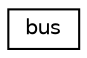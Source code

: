 digraph "Graphical Class Hierarchy"
{
 // LATEX_PDF_SIZE
  edge [fontname="Helvetica",fontsize="10",labelfontname="Helvetica",labelfontsize="10"];
  node [fontname="Helvetica",fontsize="10",shape=record];
  rankdir="LR";
  Node0 [label="bus",height=0.2,width=0.4,color="black", fillcolor="white", style="filled",URL="$classbus.html",tooltip="Represents the S-100 bus of the emulator."];
}
